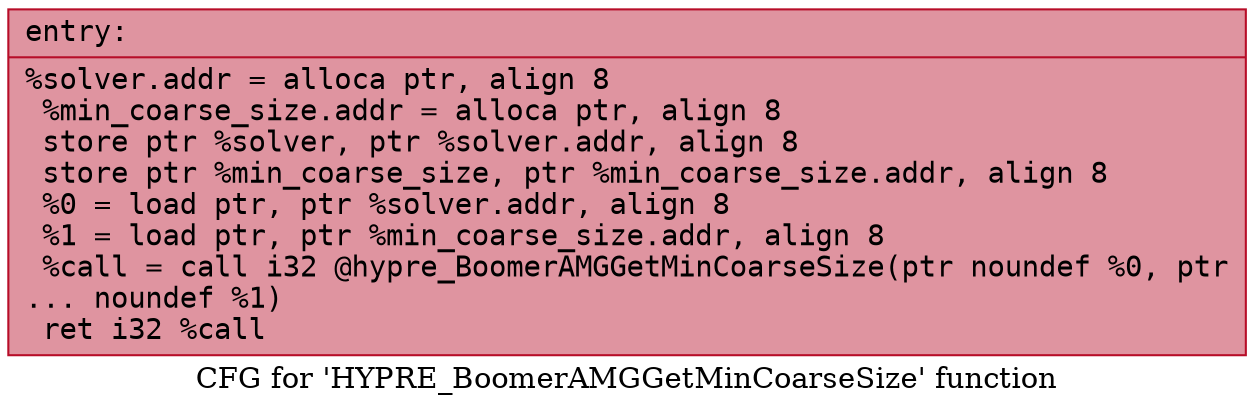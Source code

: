 digraph "CFG for 'HYPRE_BoomerAMGGetMinCoarseSize' function" {
	label="CFG for 'HYPRE_BoomerAMGGetMinCoarseSize' function";

	Node0x55f5a9a4ab80 [shape=record,color="#b70d28ff", style=filled, fillcolor="#b70d2870" fontname="Courier",label="{entry:\l|  %solver.addr = alloca ptr, align 8\l  %min_coarse_size.addr = alloca ptr, align 8\l  store ptr %solver, ptr %solver.addr, align 8\l  store ptr %min_coarse_size, ptr %min_coarse_size.addr, align 8\l  %0 = load ptr, ptr %solver.addr, align 8\l  %1 = load ptr, ptr %min_coarse_size.addr, align 8\l  %call = call i32 @hypre_BoomerAMGGetMinCoarseSize(ptr noundef %0, ptr\l... noundef %1)\l  ret i32 %call\l}"];
}
